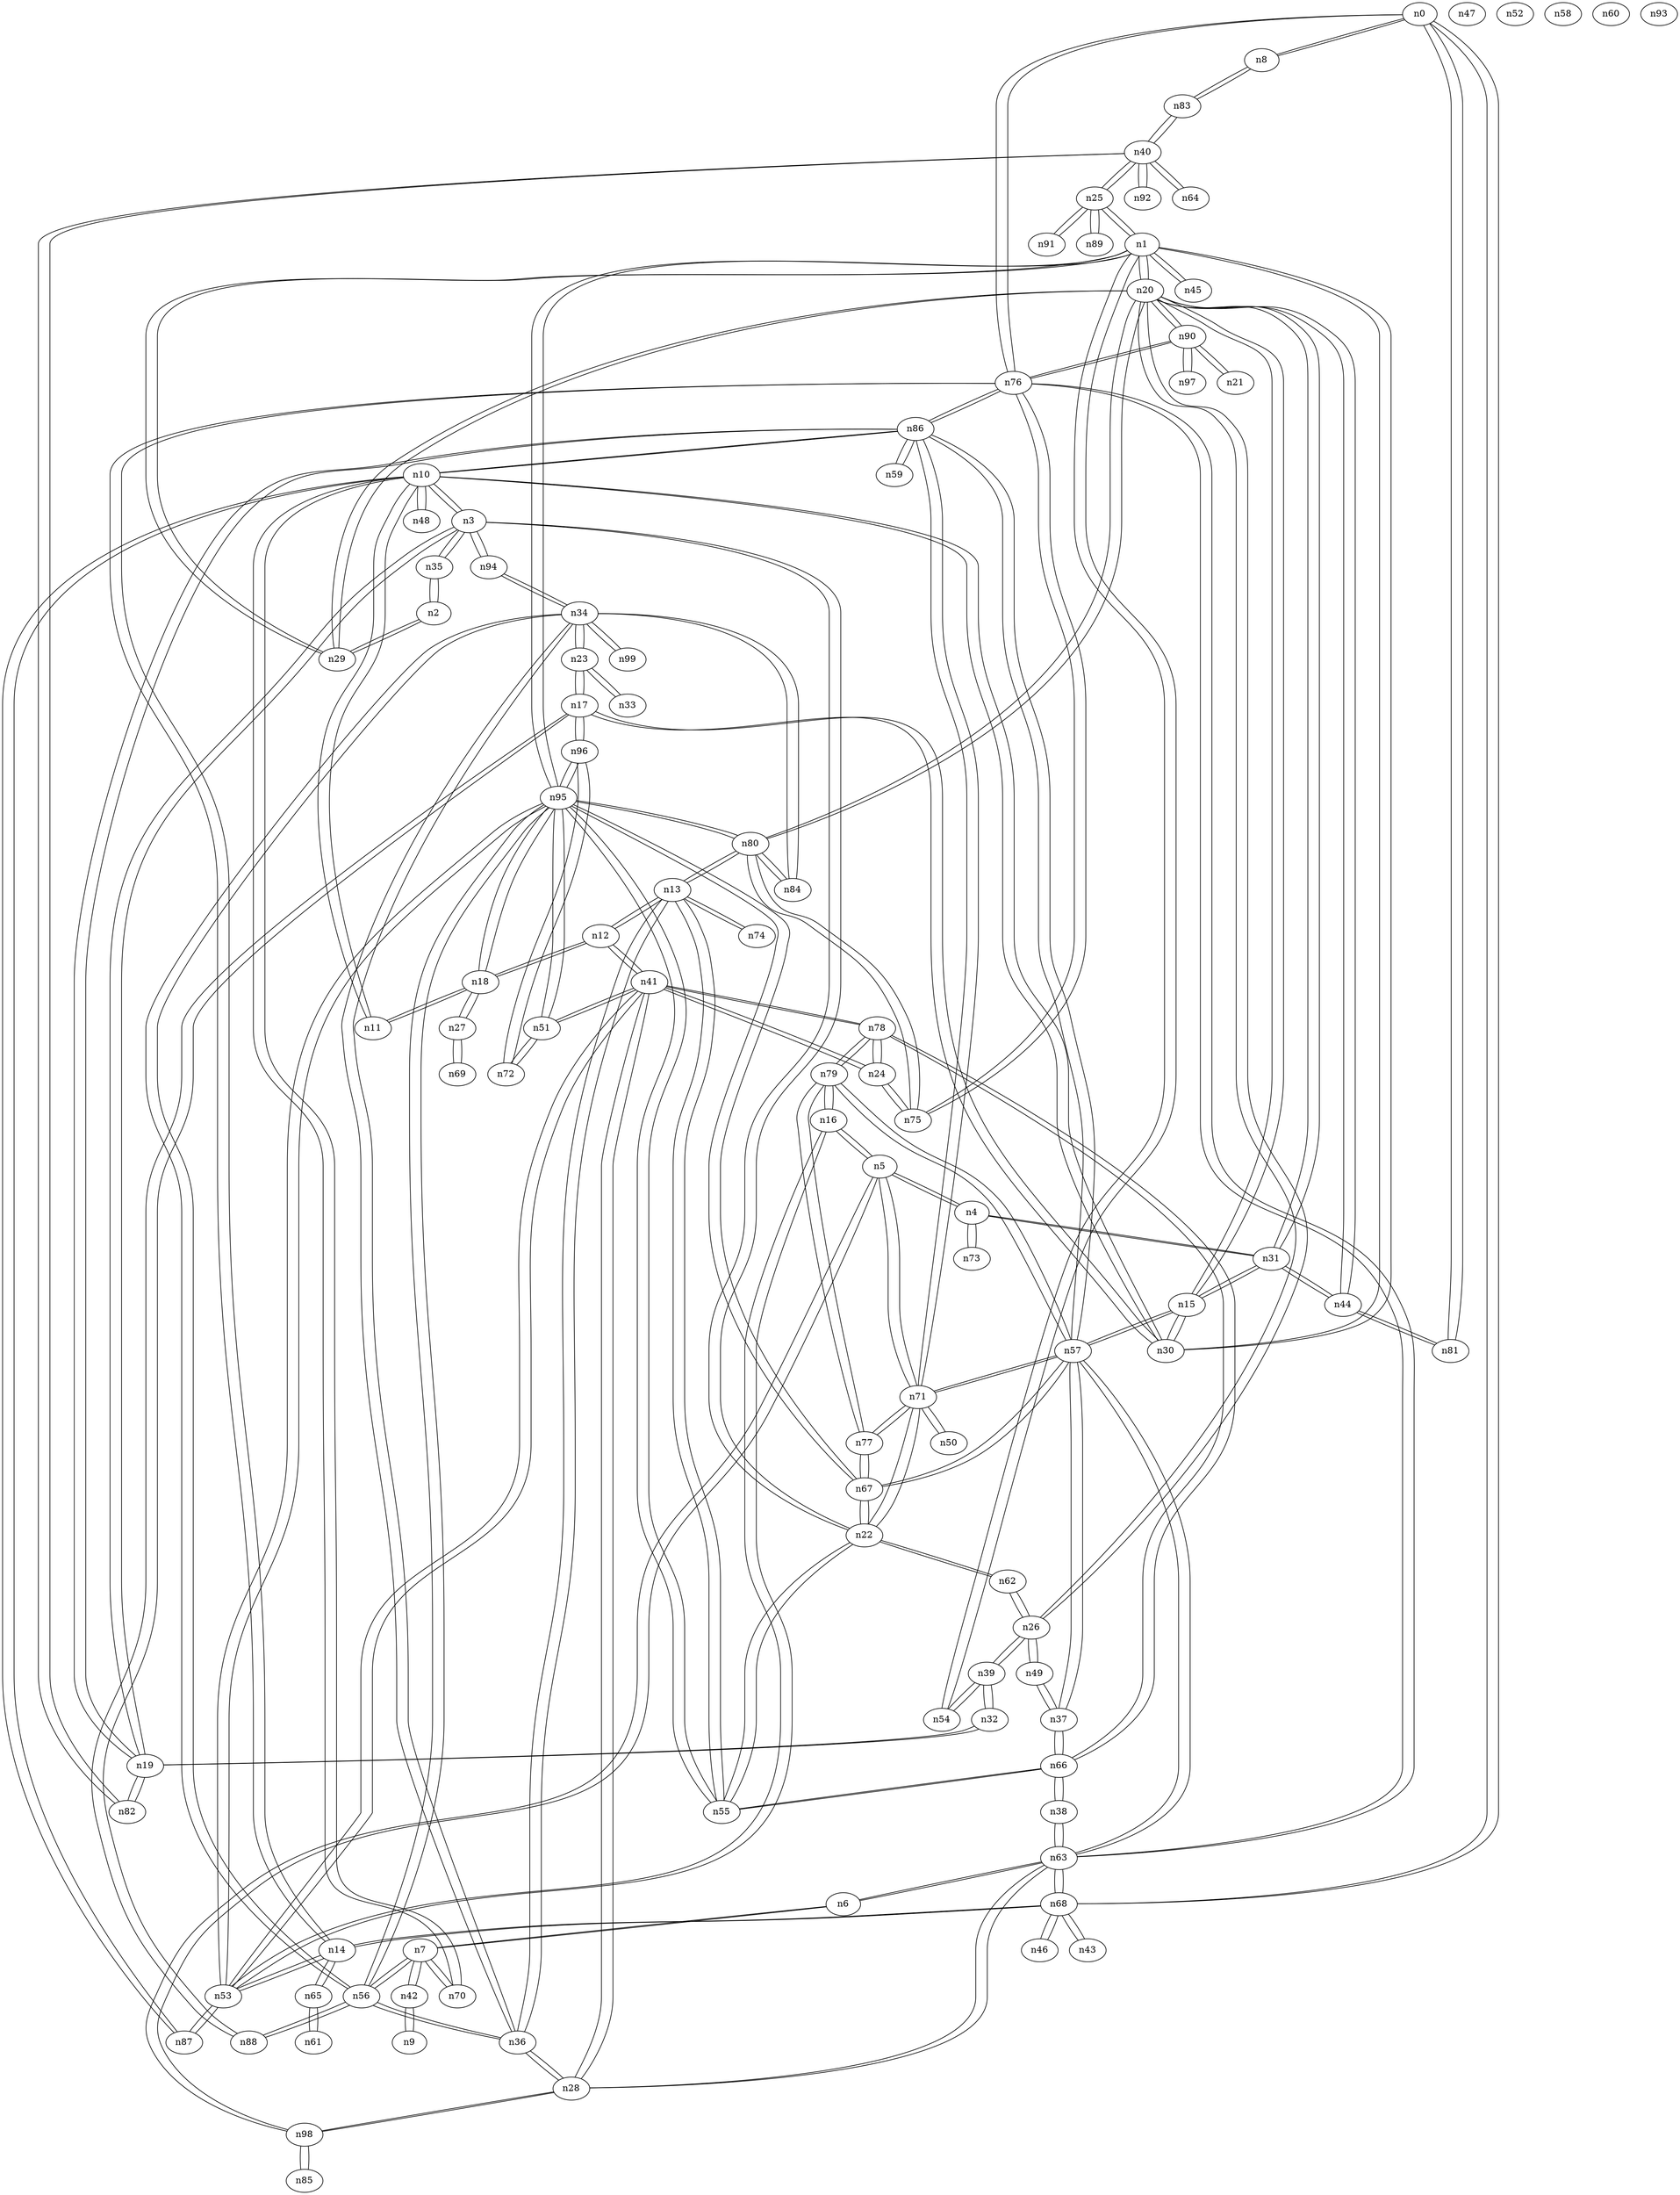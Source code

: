graph {
n0;
n1;
n2;
n3;
n4;
n5;
n6;
n7;
n8;
n9;
n10;
n11;
n12;
n13;
n14;
n15;
n16;
n17;
n18;
n19;
n20;
n21;
n22;
n23;
n24;
n25;
n26;
n27;
n28;
n29;
n30;
n31;
n32;
n33;
n34;
n35;
n36;
n37;
n38;
n39;
n40;
n41;
n42;
n43;
n44;
n45;
n46;
n47;
n48;
n49;
n50;
n51;
n52;
n53;
n54;
n55;
n56;
n57;
n58;
n59;
n60;
n61;
n62;
n63;
n64;
n65;
n66;
n67;
n68;
n69;
n70;
n71;
n72;
n73;
n74;
n75;
n76;
n77;
n78;
n79;
n80;
n81;
n82;
n83;
n84;
n85;
n86;
n87;
n88;
n89;
n90;
n91;
n92;
n93;
n94;
n95;
n96;
n97;
n98;
n99;
n0 -- n8;
n0 -- n81;
n0 -- n68;
n0 -- n76;
n1 -- n95;
n1 -- n25;
n1 -- n30;
n1 -- n45;
n1 -- n29;
n1 -- n20;
n1 -- n54;
n2 -- n29;
n2 -- n35;
n3 -- n10;
n3 -- n94;
n3 -- n19;
n3 -- n22;
n3 -- n35;
n4 -- n31;
n4 -- n5;
n4 -- n73;
n5 -- n71;
n5 -- n98;
n5 -- n16;
n5 -- n4;
n6 -- n63;
n6 -- n7;
n7 -- n70;
n7 -- n6;
n7 -- n42;
n7 -- n56;
n8 -- n83;
n8 -- n0;
n9 -- n42;
n10 -- n48;
n10 -- n70;
n10 -- n3;
n10 -- n86;
n10 -- n30;
n10 -- n87;
n10 -- n11;
n11 -- n18;
n11 -- n10;
n12 -- n18;
n12 -- n13;
n12 -- n41;
n13 -- n55;
n13 -- n36;
n13 -- n74;
n13 -- n80;
n13 -- n12;
n14 -- n53;
n14 -- n65;
n14 -- n68;
n14 -- n76;
n15 -- n31;
n15 -- n57;
n15 -- n30;
n15 -- n20;
n16 -- n53;
n16 -- n5;
n16 -- n79;
n17 -- n88;
n17 -- n96;
n17 -- n23;
n17 -- n30;
n18 -- n27;
n18 -- n95;
n18 -- n11;
n18 -- n12;
n19 -- n82;
n19 -- n32;
n19 -- n3;
n19 -- n86;
n20 -- n31;
n20 -- n1;
n20 -- n26;
n20 -- n44;
n20 -- n15;
n20 -- n80;
n20 -- n29;
n20 -- n90;
n21 -- n90;
n22 -- n55;
n22 -- n71;
n22 -- n62;
n22 -- n3;
n22 -- n67;
n23 -- n34;
n23 -- n17;
n23 -- n33;
n24 -- n41;
n24 -- n75;
n24 -- n78;
n25 -- n1;
n25 -- n40;
n25 -- n89;
n25 -- n91;
n26 -- n62;
n26 -- n49;
n26 -- n20;
n26 -- n39;
n27 -- n18;
n27 -- n69;
n28 -- n36;
n28 -- n98;
n28 -- n41;
n28 -- n63;
n29 -- n1;
n29 -- n2;
n29 -- n20;
n30 -- n1;
n30 -- n10;
n30 -- n15;
n30 -- n17;
n31 -- n44;
n31 -- n15;
n31 -- n4;
n31 -- n20;
n32 -- n19;
n32 -- n39;
n33 -- n23;
n34 -- n36;
n34 -- n94;
n34 -- n23;
n34 -- n99;
n34 -- n56;
n34 -- n84;
n35 -- n2;
n35 -- n3;
n36 -- n28;
n36 -- n13;
n36 -- n34;
n36 -- n56;
n37 -- n49;
n37 -- n66;
n37 -- n57;
n38 -- n66;
n38 -- n63;
n39 -- n26;
n39 -- n32;
n39 -- n54;
n40 -- n83;
n40 -- n82;
n40 -- n25;
n40 -- n64;
n40 -- n92;
n41 -- n51;
n41 -- n28;
n41 -- n53;
n41 -- n24;
n41 -- n12;
n41 -- n78;
n42 -- n9;
n42 -- n7;
n43 -- n68;
n44 -- n31;
n44 -- n81;
n44 -- n20;
n45 -- n1;
n46 -- n68;
n48 -- n10;
n49 -- n26;
n49 -- n37;
n50 -- n71;
n51 -- n72;
n51 -- n41;
n51 -- n95;
n53 -- n41;
n53 -- n95;
n53 -- n16;
n53 -- n14;
n53 -- n87;
n54 -- n1;
n54 -- n39;
n55 -- n13;
n55 -- n95;
n55 -- n66;
n55 -- n22;
n56 -- n36;
n56 -- n88;
n56 -- n34;
n56 -- n95;
n56 -- n7;
n57 -- n71;
n57 -- n15;
n57 -- n79;
n57 -- n86;
n57 -- n67;
n57 -- n63;
n57 -- n37;
n59 -- n86;
n61 -- n65;
n62 -- n26;
n62 -- n22;
n63 -- n28;
n63 -- n57;
n63 -- n6;
n63 -- n38;
n63 -- n68;
n63 -- n76;
n64 -- n40;
n65 -- n14;
n65 -- n61;
n66 -- n55;
n66 -- n38;
n66 -- n78;
n66 -- n37;
n67 -- n95;
n67 -- n57;
n67 -- n77;
n67 -- n22;
n68 -- n0;
n68 -- n43;
n68 -- n14;
n68 -- n63;
n68 -- n46;
n69 -- n27;
n70 -- n10;
n70 -- n7;
n71 -- n5;
n71 -- n57;
n71 -- n86;
n71 -- n77;
n71 -- n50;
n71 -- n22;
n72 -- n51;
n72 -- n96;
n73 -- n4;
n74 -- n13;
n75 -- n80;
n75 -- n24;
n75 -- n76;
n76 -- n0;
n76 -- n75;
n76 -- n14;
n76 -- n86;
n76 -- n63;
n76 -- n90;
n77 -- n71;
n77 -- n79;
n77 -- n67;
n78 -- n41;
n78 -- n79;
n78 -- n66;
n78 -- n24;
n79 -- n16;
n79 -- n57;
n79 -- n77;
n79 -- n78;
n80 -- n13;
n80 -- n75;
n80 -- n95;
n80 -- n84;
n80 -- n20;
n81 -- n44;
n81 -- n0;
n82 -- n40;
n82 -- n19;
n83 -- n8;
n83 -- n40;
n84 -- n34;
n84 -- n80;
n85 -- n98;
n86 -- n10;
n86 -- n71;
n86 -- n57;
n86 -- n59;
n86 -- n19;
n86 -- n76;
n87 -- n10;
n87 -- n53;
n88 -- n17;
n88 -- n56;
n89 -- n25;
n90 -- n21;
n90 -- n97;
n90 -- n20;
n90 -- n76;
n91 -- n25;
n92 -- n40;
n94 -- n34;
n94 -- n3;
n95 -- n51;
n95 -- n1;
n95 -- n18;
n95 -- n55;
n95 -- n53;
n95 -- n96;
n95 -- n67;
n95 -- n80;
n95 -- n56;
n96 -- n72;
n96 -- n95;
n96 -- n17;
n97 -- n90;
n98 -- n28;
n98 -- n5;
n98 -- n85;
n99 -- n34;
}
